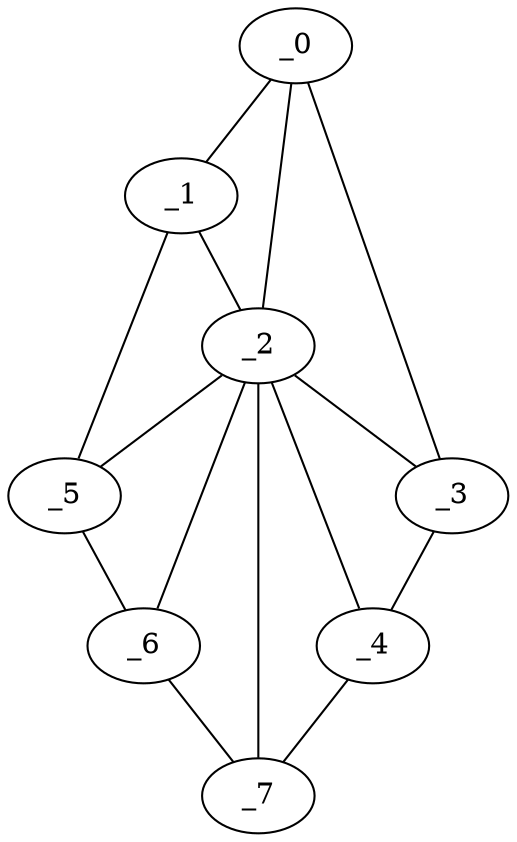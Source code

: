 graph "obj36__5.gxl" {
	_0	 [x=62,
		y=24];
	_1	 [x=77,
		y=102];
	_0 -- _1	 [valence=1];
	_2	 [x=88,
		y=65];
	_0 -- _2	 [valence=1];
	_3	 [x=89,
		y=33];
	_0 -- _3	 [valence=1];
	_1 -- _2	 [valence=2];
	_5	 [x=100,
		y=91];
	_1 -- _5	 [valence=1];
	_2 -- _3	 [valence=1];
	_4	 [x=93,
		y=35];
	_2 -- _4	 [valence=2];
	_2 -- _5	 [valence=2];
	_6	 [x=108,
		y=87];
	_2 -- _6	 [valence=2];
	_7	 [x=115,
		y=76];
	_2 -- _7	 [valence=1];
	_3 -- _4	 [valence=1];
	_4 -- _7	 [valence=1];
	_5 -- _6	 [valence=1];
	_6 -- _7	 [valence=1];
}
